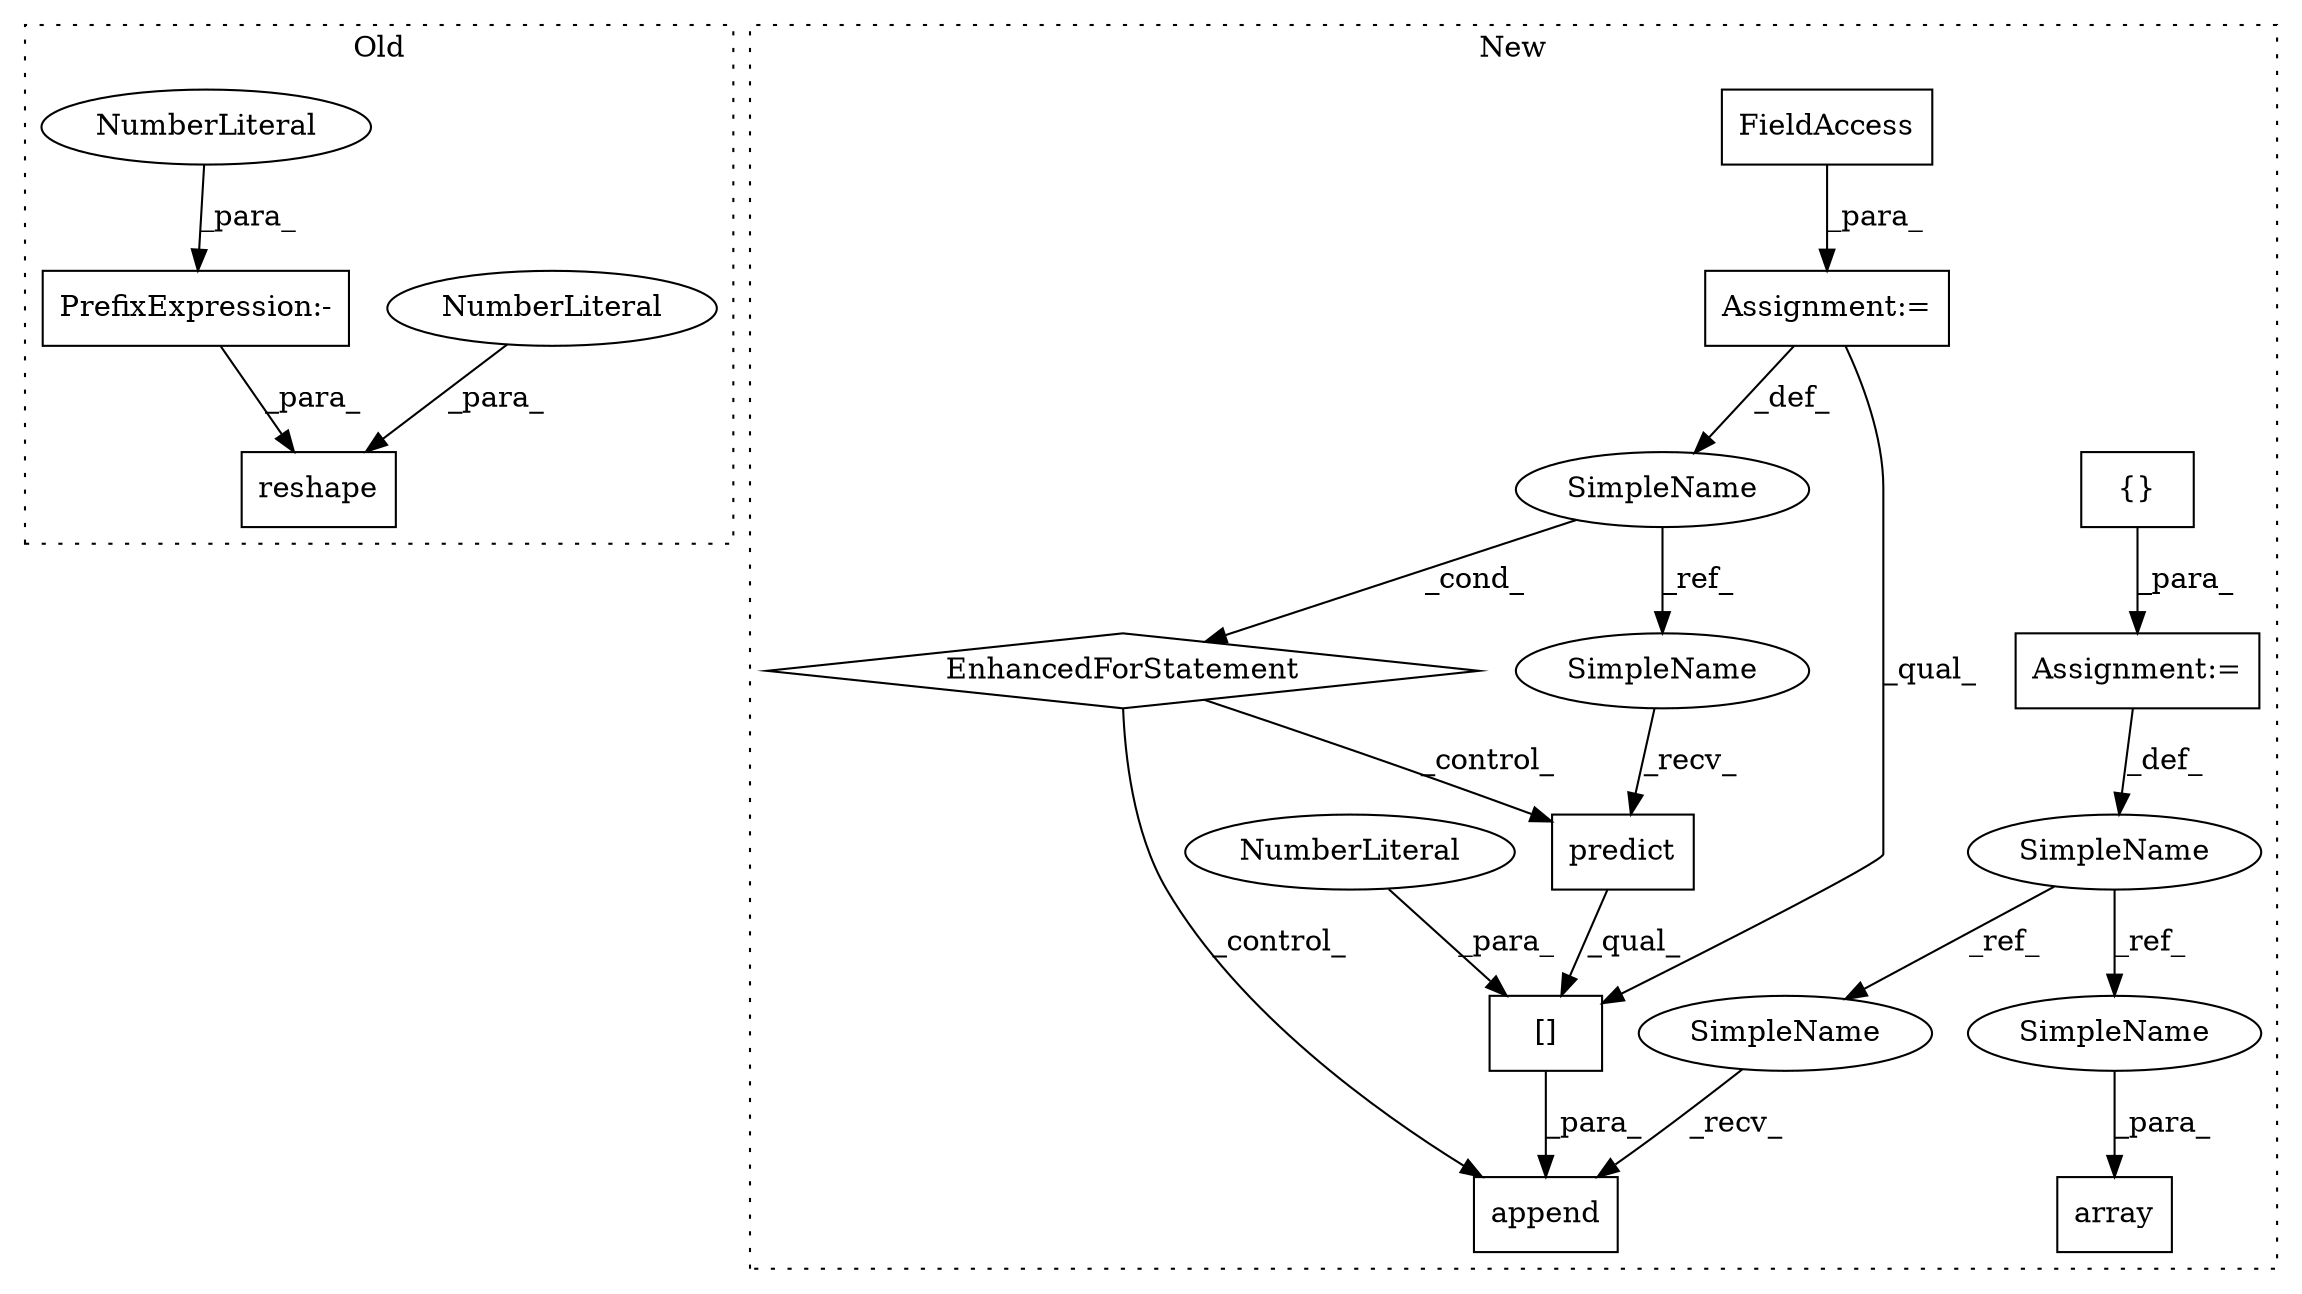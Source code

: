 digraph G {
subgraph cluster0 {
1 [label="reshape" a="32" s="1803,1815" l="8,1" shape="box"];
4 [label="NumberLiteral" a="34" s="1811" l="1" shape="ellipse"];
5 [label="PrefixExpression:-" a="38" s="1813" l="1" shape="box"];
6 [label="NumberLiteral" a="34" s="1814" l="1" shape="ellipse"];
label = "Old";
style="dotted";
}
subgraph cluster1 {
2 [label="array" a="32" s="2274,2291" l="6,1" shape="box"];
3 [label="{}" a="4" s="2047" l="2" shape="box"];
7 [label="Assignment:=" a="7" s="2037" l="1" shape="box"];
8 [label="SimpleName" a="42" s="2026" l="11" shape="ellipse"];
9 [label="append" a="32" s="2174,2202" l="7,1" shape="box"];
10 [label="SimpleName" a="42" s="2112" l="3" shape="ellipse"];
11 [label="EnhancedForStatement" a="70" s="2055,2152" l="53,2" shape="diamond"];
12 [label="predict" a="32" s="2185,2198" l="8,1" shape="box"];
13 [label="Assignment:=" a="7" s="2055,2152" l="53,2" shape="box"];
14 [label="FieldAccess" a="22" s="2118" l="34" shape="box"];
15 [label="[]" a="2" s="2181,2201" l="19,1" shape="box"];
16 [label="NumberLiteral" a="34" s="2200" l="1" shape="ellipse"];
17 [label="SimpleName" a="42" s="2280" l="11" shape="ellipse"];
18 [label="SimpleName" a="42" s="2162" l="11" shape="ellipse"];
19 [label="SimpleName" a="42" s="2181" l="3" shape="ellipse"];
label = "New";
style="dotted";
}
3 -> 7 [label="_para_"];
4 -> 1 [label="_para_"];
5 -> 1 [label="_para_"];
6 -> 5 [label="_para_"];
7 -> 8 [label="_def_"];
8 -> 18 [label="_ref_"];
8 -> 17 [label="_ref_"];
10 -> 11 [label="_cond_"];
10 -> 19 [label="_ref_"];
11 -> 12 [label="_control_"];
11 -> 9 [label="_control_"];
12 -> 15 [label="_qual_"];
13 -> 10 [label="_def_"];
13 -> 15 [label="_qual_"];
14 -> 13 [label="_para_"];
15 -> 9 [label="_para_"];
16 -> 15 [label="_para_"];
17 -> 2 [label="_para_"];
18 -> 9 [label="_recv_"];
19 -> 12 [label="_recv_"];
}